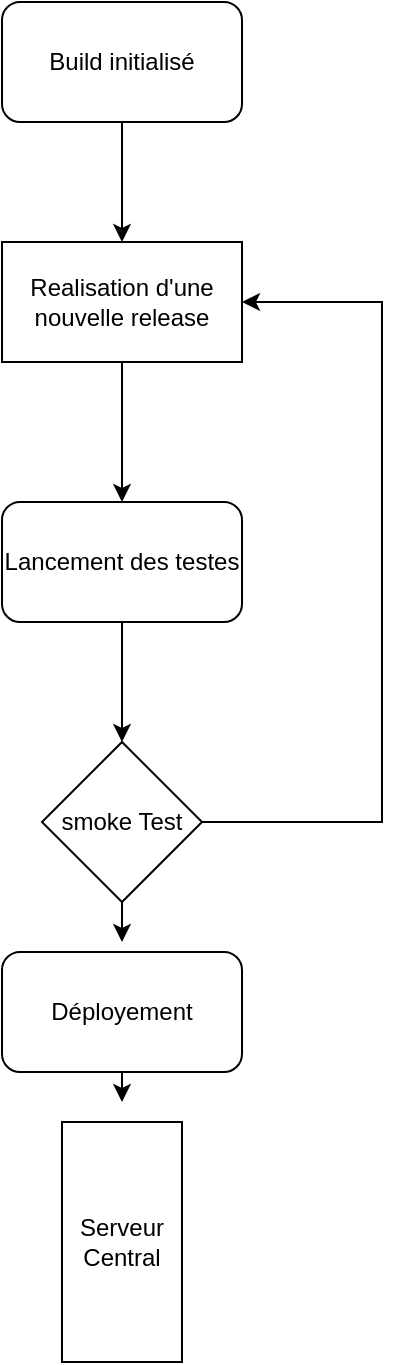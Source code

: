 <mxfile version="20.0.1" type="github">
  <diagram id="dV5EGTMWUshMltJBMqBj" name="Page-1">
    <mxGraphModel dx="870" dy="626" grid="1" gridSize="10" guides="1" tooltips="1" connect="1" arrows="1" fold="1" page="1" pageScale="1" pageWidth="827" pageHeight="1169" math="0" shadow="0">
      <root>
        <mxCell id="0" />
        <mxCell id="1" parent="0" />
        <mxCell id="BXmMsaARzzcV1XuaGJFT-1" value="Serveur Central" style="rounded=0;whiteSpace=wrap;html=1;direction=south;" vertex="1" parent="1">
          <mxGeometry x="270" y="610" width="60" height="120" as="geometry" />
        </mxCell>
        <mxCell id="BXmMsaARzzcV1XuaGJFT-11" style="edgeStyle=orthogonalEdgeStyle;rounded=0;orthogonalLoop=1;jettySize=auto;html=1;" edge="1" parent="1" source="BXmMsaARzzcV1XuaGJFT-3" target="BXmMsaARzzcV1XuaGJFT-4">
          <mxGeometry relative="1" as="geometry" />
        </mxCell>
        <mxCell id="BXmMsaARzzcV1XuaGJFT-3" value="Build initialisé" style="rounded=1;whiteSpace=wrap;html=1;" vertex="1" parent="1">
          <mxGeometry x="240" y="50" width="120" height="60" as="geometry" />
        </mxCell>
        <mxCell id="BXmMsaARzzcV1XuaGJFT-8" style="edgeStyle=orthogonalEdgeStyle;rounded=0;orthogonalLoop=1;jettySize=auto;html=1;" edge="1" parent="1" source="BXmMsaARzzcV1XuaGJFT-4" target="BXmMsaARzzcV1XuaGJFT-5">
          <mxGeometry relative="1" as="geometry" />
        </mxCell>
        <mxCell id="BXmMsaARzzcV1XuaGJFT-4" value="Realisation d&#39;une nouvelle release" style="rounded=0;whiteSpace=wrap;html=1;" vertex="1" parent="1">
          <mxGeometry x="240" y="170" width="120" height="60" as="geometry" />
        </mxCell>
        <mxCell id="BXmMsaARzzcV1XuaGJFT-9" style="edgeStyle=orthogonalEdgeStyle;rounded=0;orthogonalLoop=1;jettySize=auto;html=1;entryX=0.5;entryY=0;entryDx=0;entryDy=0;" edge="1" parent="1" source="BXmMsaARzzcV1XuaGJFT-5" target="BXmMsaARzzcV1XuaGJFT-6">
          <mxGeometry relative="1" as="geometry" />
        </mxCell>
        <mxCell id="BXmMsaARzzcV1XuaGJFT-5" value="Lancement des testes" style="rounded=1;whiteSpace=wrap;html=1;" vertex="1" parent="1">
          <mxGeometry x="240" y="300" width="120" height="60" as="geometry" />
        </mxCell>
        <mxCell id="BXmMsaARzzcV1XuaGJFT-7" style="edgeStyle=orthogonalEdgeStyle;rounded=0;orthogonalLoop=1;jettySize=auto;html=1;entryX=1;entryY=0.5;entryDx=0;entryDy=0;" edge="1" parent="1" source="BXmMsaARzzcV1XuaGJFT-6" target="BXmMsaARzzcV1XuaGJFT-4">
          <mxGeometry relative="1" as="geometry">
            <Array as="points">
              <mxPoint x="430" y="460" />
              <mxPoint x="430" y="200" />
            </Array>
          </mxGeometry>
        </mxCell>
        <mxCell id="BXmMsaARzzcV1XuaGJFT-13" style="edgeStyle=orthogonalEdgeStyle;rounded=0;orthogonalLoop=1;jettySize=auto;html=1;exitX=0.5;exitY=1;exitDx=0;exitDy=0;" edge="1" parent="1" source="BXmMsaARzzcV1XuaGJFT-6">
          <mxGeometry relative="1" as="geometry">
            <mxPoint x="300" y="520" as="targetPoint" />
          </mxGeometry>
        </mxCell>
        <mxCell id="BXmMsaARzzcV1XuaGJFT-6" value="smoke Test" style="rhombus;whiteSpace=wrap;html=1;" vertex="1" parent="1">
          <mxGeometry x="260" y="420" width="80" height="80" as="geometry" />
        </mxCell>
        <mxCell id="BXmMsaARzzcV1XuaGJFT-14" style="edgeStyle=orthogonalEdgeStyle;rounded=0;orthogonalLoop=1;jettySize=auto;html=1;exitX=0.5;exitY=1;exitDx=0;exitDy=0;" edge="1" parent="1" source="BXmMsaARzzcV1XuaGJFT-12">
          <mxGeometry relative="1" as="geometry">
            <mxPoint x="300" y="600" as="targetPoint" />
          </mxGeometry>
        </mxCell>
        <mxCell id="BXmMsaARzzcV1XuaGJFT-12" value="Déployement" style="rounded=1;whiteSpace=wrap;html=1;" vertex="1" parent="1">
          <mxGeometry x="240" y="525" width="120" height="60" as="geometry" />
        </mxCell>
      </root>
    </mxGraphModel>
  </diagram>
</mxfile>
